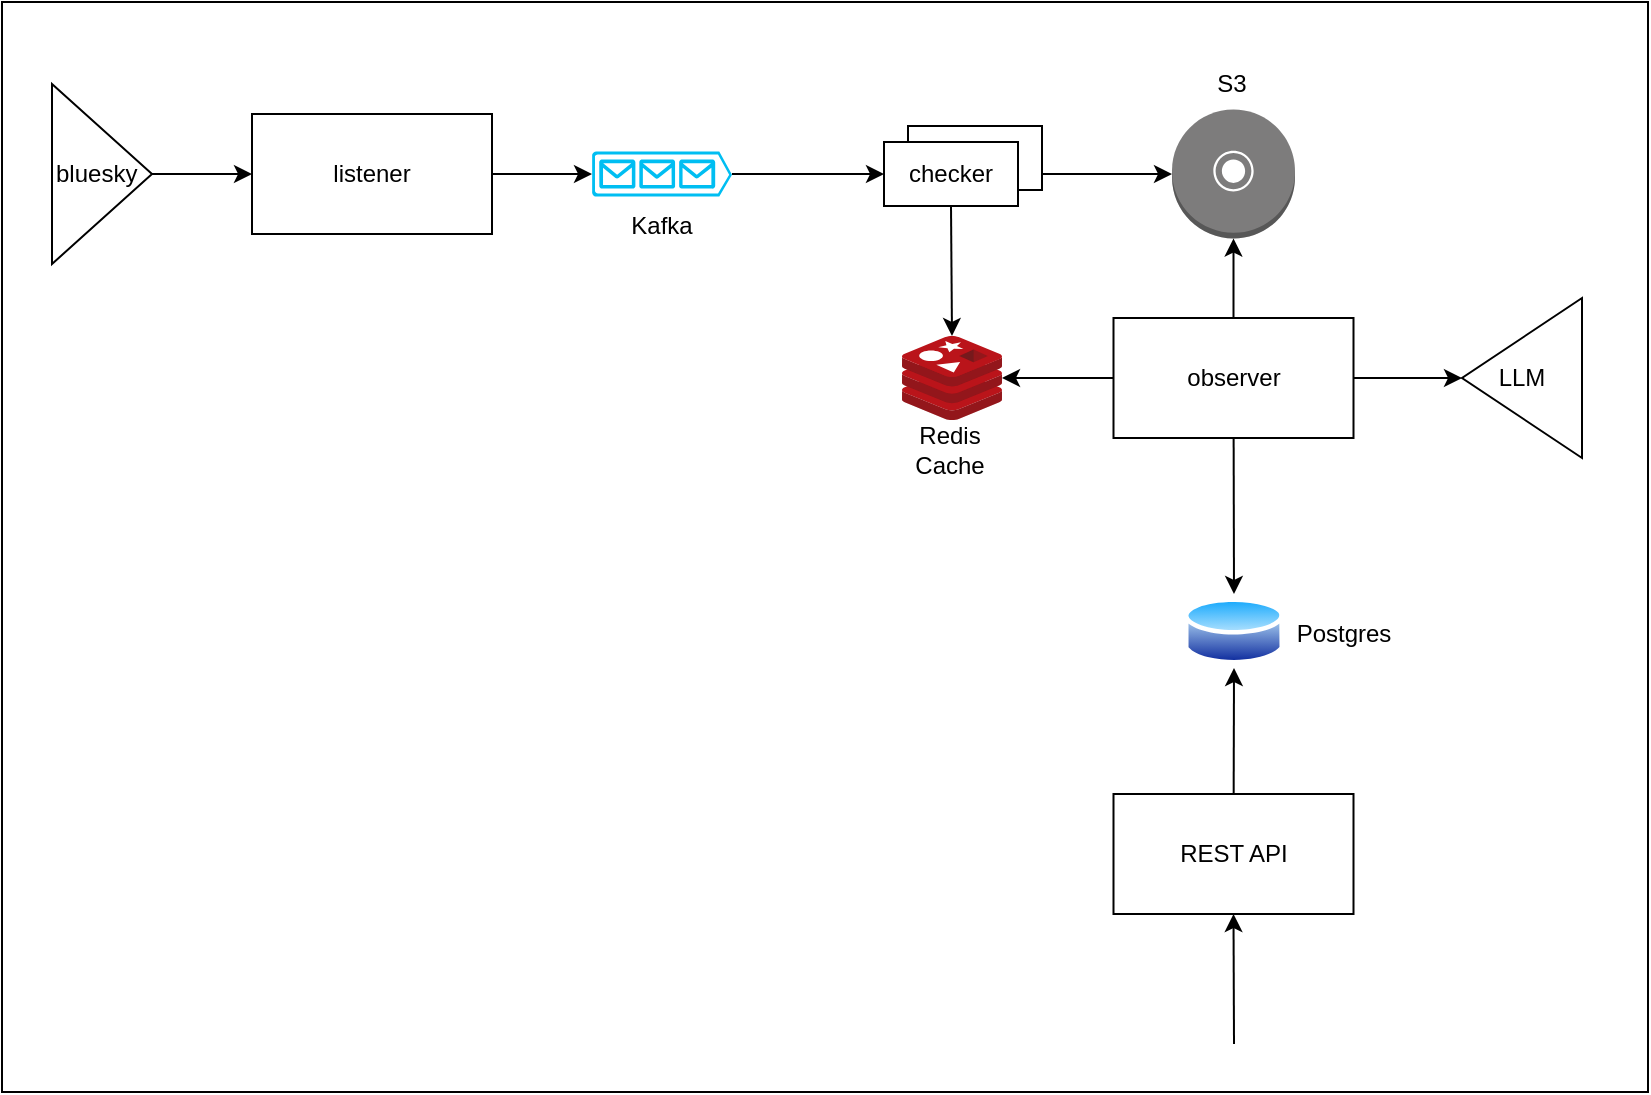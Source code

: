 <mxfile>
    <diagram id="ncVUt6RFajB7RiUU-Sw4" name="Page-1">
        <mxGraphModel dx="1044" dy="566" grid="1" gridSize="10" guides="1" tooltips="1" connect="1" arrows="1" fold="1" page="1" pageScale="1" pageWidth="827" pageHeight="1169" math="0" shadow="0">
            <root>
                <mxCell id="0"/>
                <mxCell id="1" parent="0"/>
                <mxCell id="30" value="" style="rounded=0;whiteSpace=wrap;html=1;" parent="1" vertex="1">
                    <mxGeometry x="2" y="159" width="823" height="545" as="geometry"/>
                </mxCell>
                <mxCell id="4" style="edgeStyle=none;html=1;" parent="1" source="2" target="3" edge="1">
                    <mxGeometry relative="1" as="geometry"/>
                </mxCell>
                <mxCell id="2" value="bluesky" style="triangle;whiteSpace=wrap;html=1;align=left;" parent="1" vertex="1">
                    <mxGeometry x="27" y="200" width="50" height="90" as="geometry"/>
                </mxCell>
                <mxCell id="7" style="edgeStyle=none;html=1;" parent="1" source="3" target="6" edge="1">
                    <mxGeometry relative="1" as="geometry"/>
                </mxCell>
                <mxCell id="3" value="listener" style="rounded=0;whiteSpace=wrap;html=1;" parent="1" vertex="1">
                    <mxGeometry x="127" y="215" width="120" height="60" as="geometry"/>
                </mxCell>
                <mxCell id="9" style="edgeStyle=none;html=1;entryX=0;entryY=0.5;entryDx=0;entryDy=0;" parent="1" source="6" target="36" edge="1">
                    <mxGeometry relative="1" as="geometry">
                        <mxPoint x="417" y="232.5" as="targetPoint"/>
                    </mxGeometry>
                </mxCell>
                <mxCell id="6" value="" style="verticalLabelPosition=bottom;html=1;verticalAlign=top;align=center;strokeColor=none;fillColor=#00BEF2;shape=mxgraph.azure.queue_generic;pointerEvents=1;" parent="1" vertex="1">
                    <mxGeometry x="297" y="233.75" width="70" height="22.5" as="geometry"/>
                </mxCell>
                <mxCell id="11" style="edgeStyle=none;html=1;entryX=0;entryY=0.5;entryDx=0;entryDy=0;entryPerimeter=0;exitX=1;exitY=0.5;exitDx=0;exitDy=0;" parent="1" source="36" target="14" edge="1">
                    <mxGeometry relative="1" as="geometry">
                        <mxPoint x="577" y="245" as="targetPoint"/>
                        <mxPoint x="500" y="236.537" as="sourcePoint"/>
                    </mxGeometry>
                </mxCell>
                <mxCell id="16" style="edgeStyle=none;html=1;entryX=0.5;entryY=0;entryDx=0;entryDy=0;entryPerimeter=0;exitX=0.5;exitY=1;exitDx=0;exitDy=0;" parent="1" source="36" target="15" edge="1">
                    <mxGeometry relative="1" as="geometry">
                        <mxPoint x="470" y="280" as="sourcePoint"/>
                    </mxGeometry>
                </mxCell>
                <mxCell id="14" value="" style="outlineConnect=0;dashed=0;verticalLabelPosition=bottom;verticalAlign=top;align=center;html=1;shape=mxgraph.aws3.disk;fillColor=#7D7C7C;gradientColor=none;" parent="1" vertex="1">
                    <mxGeometry x="587" y="212.75" width="61.5" height="64.5" as="geometry"/>
                </mxCell>
                <mxCell id="15" value="" style="sketch=0;aspect=fixed;html=1;points=[];align=center;image;fontSize=12;image=img/lib/mscae/Cache_Redis_Product.svg;" parent="1" vertex="1">
                    <mxGeometry x="452" y="326" width="50" height="42" as="geometry"/>
                </mxCell>
                <mxCell id="20" style="edgeStyle=none;html=1;entryX=0.5;entryY=1;entryDx=0;entryDy=0;" parent="1" source="17" target="35" edge="1">
                    <mxGeometry relative="1" as="geometry">
                        <mxPoint x="617.75" y="500" as="targetPoint"/>
                    </mxGeometry>
                </mxCell>
                <mxCell id="17" value="REST API" style="rounded=0;whiteSpace=wrap;html=1;" parent="1" vertex="1">
                    <mxGeometry x="557.75" y="555" width="120" height="60" as="geometry"/>
                </mxCell>
                <mxCell id="22" style="edgeStyle=none;html=1;" parent="1" source="21" target="15" edge="1">
                    <mxGeometry relative="1" as="geometry"/>
                </mxCell>
                <mxCell id="23" style="edgeStyle=none;html=1;entryX=0.5;entryY=1;entryDx=0;entryDy=0;entryPerimeter=0;" parent="1" source="21" target="14" edge="1">
                    <mxGeometry relative="1" as="geometry"/>
                </mxCell>
                <mxCell id="25" style="edgeStyle=none;html=1;entryX=0;entryY=0.5;entryDx=0;entryDy=0;" parent="1" source="21" target="24" edge="1">
                    <mxGeometry relative="1" as="geometry"/>
                </mxCell>
                <mxCell id="26" style="edgeStyle=none;html=1;entryX=0.5;entryY=0;entryDx=0;entryDy=0;" parent="1" source="21" target="35" edge="1">
                    <mxGeometry relative="1" as="geometry">
                        <mxPoint x="617.75" y="450" as="targetPoint"/>
                    </mxGeometry>
                </mxCell>
                <mxCell id="21" value="observer" style="rounded=0;whiteSpace=wrap;html=1;" parent="1" vertex="1">
                    <mxGeometry x="557.75" y="317" width="120" height="60" as="geometry"/>
                </mxCell>
                <mxCell id="24" value="LLM" style="triangle;whiteSpace=wrap;html=1;flipH=1;" parent="1" vertex="1">
                    <mxGeometry x="732" y="307" width="60" height="80" as="geometry"/>
                </mxCell>
                <mxCell id="28" value="" style="endArrow=classic;html=1;entryX=0.5;entryY=1;entryDx=0;entryDy=0;" parent="1" target="17" edge="1">
                    <mxGeometry width="50" height="50" relative="1" as="geometry">
                        <mxPoint x="618" y="680" as="sourcePoint"/>
                        <mxPoint x="410" y="430" as="targetPoint"/>
                    </mxGeometry>
                </mxCell>
                <mxCell id="31" value="Kafka" style="text;html=1;strokeColor=none;fillColor=none;align=center;verticalAlign=middle;whiteSpace=wrap;rounded=0;" parent="1" vertex="1">
                    <mxGeometry x="302" y="256.25" width="60" height="30" as="geometry"/>
                </mxCell>
                <mxCell id="32" value="S3" style="text;html=1;strokeColor=none;fillColor=none;align=center;verticalAlign=middle;whiteSpace=wrap;rounded=0;" parent="1" vertex="1">
                    <mxGeometry x="587" y="185" width="60" height="30" as="geometry"/>
                </mxCell>
                <mxCell id="33" value="Redis Cache" style="text;html=1;strokeColor=none;fillColor=none;align=center;verticalAlign=middle;whiteSpace=wrap;rounded=0;" parent="1" vertex="1">
                    <mxGeometry x="446" y="368" width="60" height="30" as="geometry"/>
                </mxCell>
                <mxCell id="34" value="Postgres" style="text;html=1;strokeColor=none;fillColor=none;align=center;verticalAlign=middle;whiteSpace=wrap;rounded=0;" parent="1" vertex="1">
                    <mxGeometry x="642.75" y="460" width="60" height="30" as="geometry"/>
                </mxCell>
                <mxCell id="35" value="" style="aspect=fixed;perimeter=ellipsePerimeter;html=1;align=center;shadow=0;dashed=0;spacingTop=3;image;image=img/lib/active_directory/database.svg;" parent="1" vertex="1">
                    <mxGeometry x="593" y="455" width="50" height="37" as="geometry"/>
                </mxCell>
                <mxCell id="37" value="" style="rounded=0;whiteSpace=wrap;html=1;" vertex="1" parent="1">
                    <mxGeometry x="455" y="221" width="67" height="32" as="geometry"/>
                </mxCell>
                <mxCell id="36" value="checker" style="rounded=0;whiteSpace=wrap;html=1;" vertex="1" parent="1">
                    <mxGeometry x="443" y="229" width="67" height="32" as="geometry"/>
                </mxCell>
            </root>
        </mxGraphModel>
    </diagram>
</mxfile>